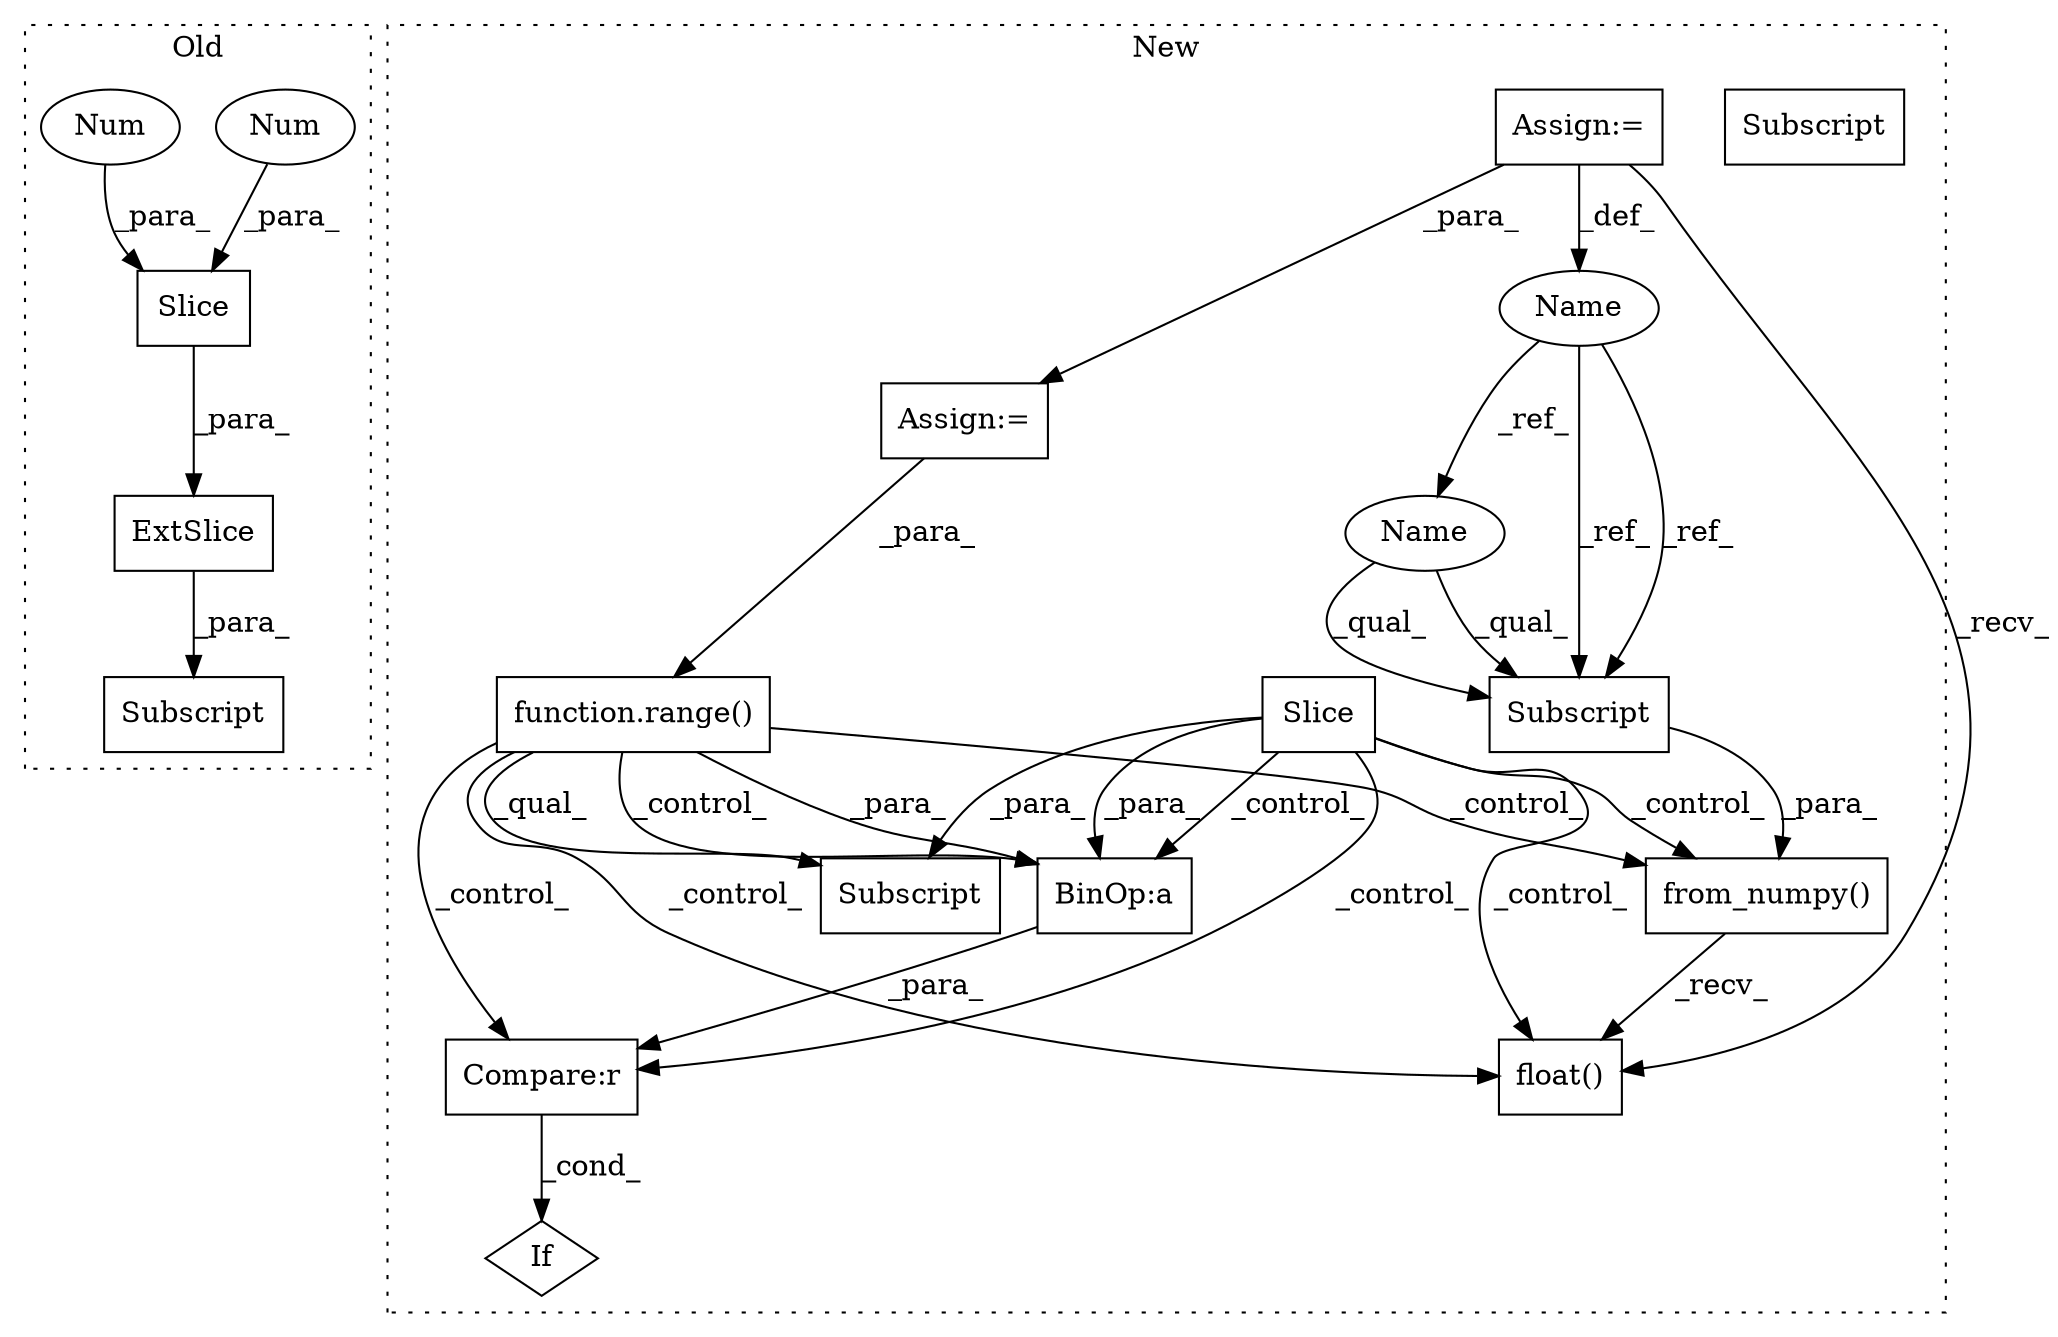 digraph G {
subgraph cluster0 {
1 [label="ExtSlice" a="85" s="7166" l="4" shape="box"];
3 [label="Subscript" a="63" s="7166,0" l="16,0" shape="box"];
12 [label="Slice" a="80" s="7177" l="1" shape="box"];
13 [label="Num" a="76" s="7179" l="2" shape="ellipse"];
14 [label="Num" a="76" s="7177" l="1" shape="ellipse"];
label = "Old";
style="dotted";
}
subgraph cluster1 {
2 [label="from_numpy()" a="75" s="7817,7853" l="17,1" shape="box"];
4 [label="float()" a="75" s="7817" l="45" shape="box"];
5 [label="Subscript" a="63" s="7834,0" l="19,0" shape="box"];
6 [label="function.range()" a="75" s="7597,7613" l="6,1" shape="box"];
7 [label="Name" a="87" s="7488" l="8" shape="ellipse"];
8 [label="If" a="96" s="7651" l="3" shape="diamond"];
9 [label="BinOp:a" a="82" s="7664" l="3" shape="box"];
10 [label="Subscript" a="63" s="7597,0" l="37,0" shape="box"];
11 [label="Compare:r" a="40" s="7654" l="36" shape="box"];
15 [label="Assign:=" a="68" s="7532" l="3" shape="box"];
16 [label="Assign:=" a="68" s="7496" l="3" shape="box"];
17 [label="Slice" a="80" s="7615" l="18" shape="box"];
18 [label="Subscript" a="63" s="7834,0" l="19,0" shape="box"];
19 [label="Name" a="87" s="7834" l="8" shape="ellipse"];
label = "New";
style="dotted";
}
1 -> 3 [label="_para_"];
2 -> 4 [label="_recv_"];
6 -> 9 [label="_para_"];
6 -> 10 [label="_qual_"];
6 -> 2 [label="_control_"];
6 -> 4 [label="_control_"];
6 -> 9 [label="_control_"];
6 -> 11 [label="_control_"];
7 -> 18 [label="_ref_"];
7 -> 19 [label="_ref_"];
7 -> 18 [label="_ref_"];
9 -> 11 [label="_para_"];
11 -> 8 [label="_cond_"];
12 -> 1 [label="_para_"];
13 -> 12 [label="_para_"];
14 -> 12 [label="_para_"];
15 -> 6 [label="_para_"];
16 -> 4 [label="_recv_"];
16 -> 15 [label="_para_"];
16 -> 7 [label="_def_"];
17 -> 10 [label="_para_"];
17 -> 2 [label="_control_"];
17 -> 9 [label="_para_"];
17 -> 11 [label="_control_"];
17 -> 4 [label="_control_"];
17 -> 9 [label="_control_"];
18 -> 2 [label="_para_"];
19 -> 18 [label="_qual_"];
19 -> 18 [label="_qual_"];
}